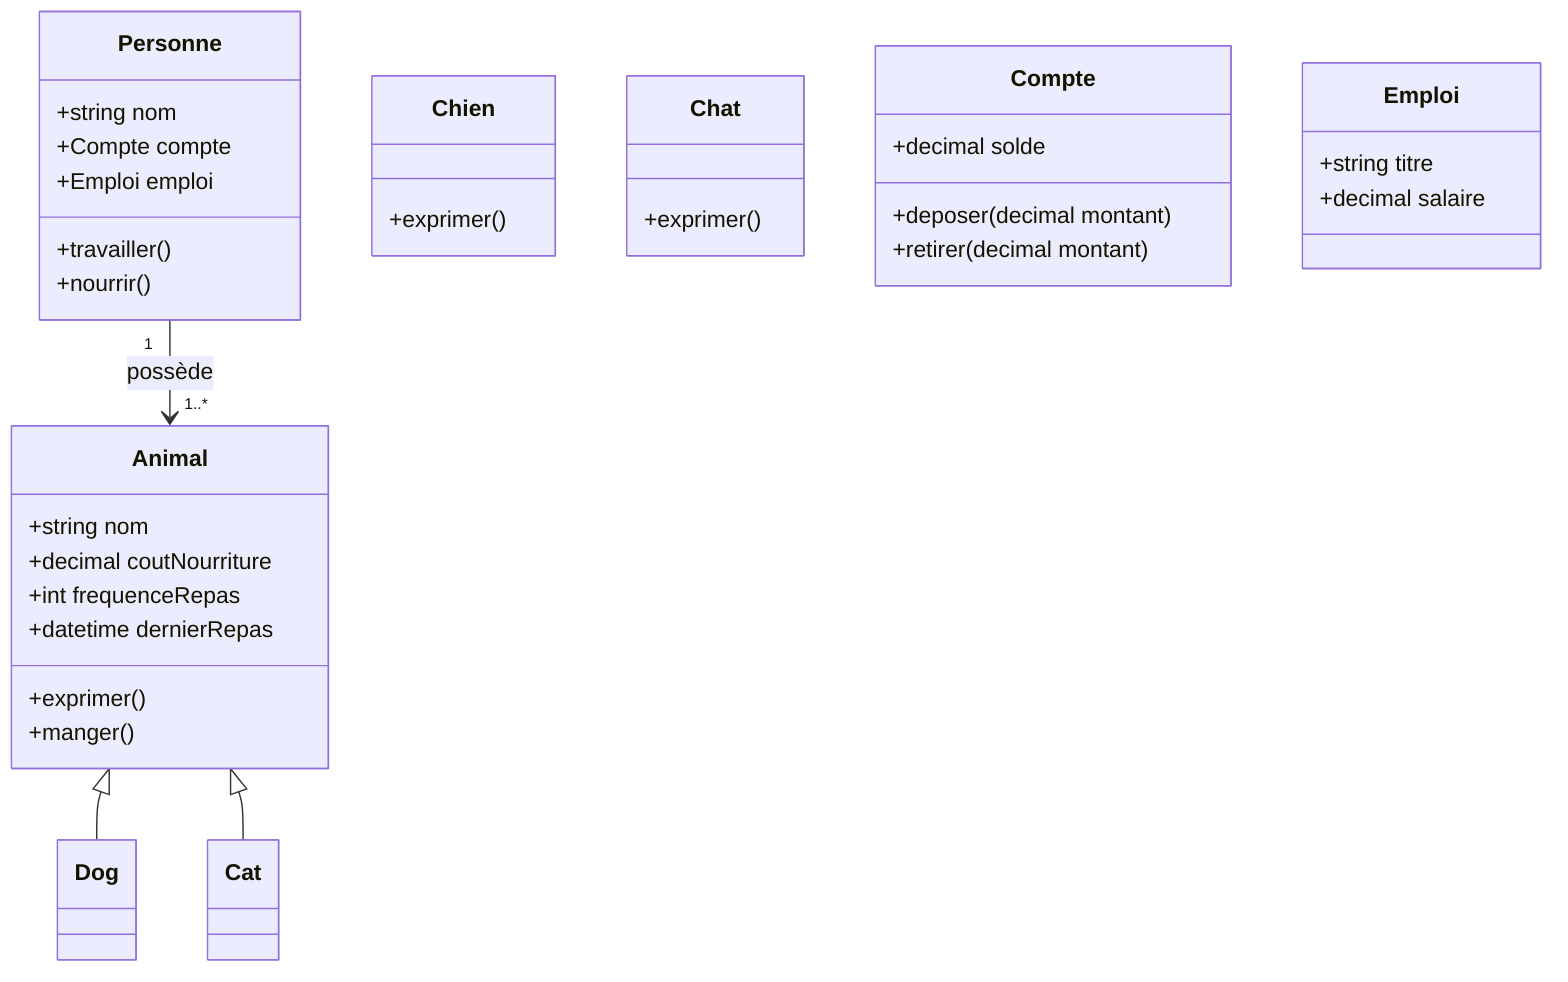 classDiagram
    Animal <|-- Dog
    Animal <|-- Cat
    Personne "1" --> "1..*" Animal : possède


    class Animal{
        +string nom
        +decimal coutNourriture
        +int frequenceRepas
        +datetime dernierRepas

        +exprimer()
        +manger()
    }

    class Chien{
        +exprimer()
    }

    class Chat{
        +exprimer()
    }

    class Personne{
        +string nom
        +Compte compte
        +Emploi emploi

        +travailler()
        +nourrir()
    }

    class Compte{
        +decimal solde

        +deposer(decimal montant)
        +retirer(decimal montant)
    }

    class Emploi{
        +string titre
        +decimal salaire


    }